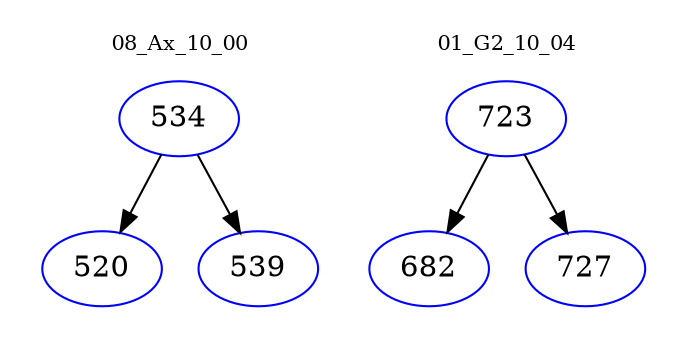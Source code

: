 digraph{
subgraph cluster_0 {
color = white
label = "08_Ax_10_00";
fontsize=10;
T0_534 [label="534", color="blue"]
T0_534 -> T0_520 [color="black"]
T0_520 [label="520", color="blue"]
T0_534 -> T0_539 [color="black"]
T0_539 [label="539", color="blue"]
}
subgraph cluster_1 {
color = white
label = "01_G2_10_04";
fontsize=10;
T1_723 [label="723", color="blue"]
T1_723 -> T1_682 [color="black"]
T1_682 [label="682", color="blue"]
T1_723 -> T1_727 [color="black"]
T1_727 [label="727", color="blue"]
}
}
